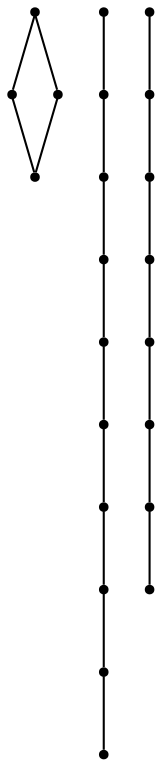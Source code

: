 graph {
  node [shape=point,comment="{\"directed\":false,\"doi\":\"10.1007/978-3-030-35802-0_3\",\"figure\":\"3 (3)\"}"]

  v0 [pos="1631.901611943815,2245.70078507744"]
  v1 [pos="1631.901611943815,2077.5426395055447"]
  v2 [pos="1617.887996451551,2105.5718161528284"]
  v3 [pos="1617.887996451551,2161.6217758791304"]
  v4 [pos="1648.5615866154124,2161.6217758791304"]
  v5 [pos="1612.182843615695,2153.629064085337"]
  v6 [pos="1505.7816160501472,2153.629064085337"]
  v7 [pos="1612.1828436156952,2231.690393537931"]
  v8 [pos="1603.8764157886533,2147.6113843396215"]
  v9 [pos="1513.2619031544577,2147.6113843396215"]
  v10 [pos="1603.8764157886533,2221.1805014912325"]
  v11 [pos="1568.5842080821399,2210.795622741589"]
  v12 [pos="1568.5842080821399,2161.684346115296"]
  v13 [pos="1561.9998817831927,2259.0694501704193"]
  v14 [pos="1561.8363323728738,2231.690393537931"]
  v15 [pos="1561.8363323728738,2091.5573550044633"]
  v16 [pos="1561.4988050517334,2064.1742287631187"]
  v17 [pos="1513.2619031544577,2105.5718161528284"]
  v18 [pos="1505.7816160501472,2091.5573550044633"]
  v19 [pos="1491.7689543841489,2077.5426395055447"]
  v20 [pos="1491.7689543841489,2245.70078507744"]
  v21 [pos="1480.3994406823901,2161.6217758791304"]

  v0 -- v1 [id="-1",pos="1631.901611943815,2245.70078507744 1631.901611943815,2077.5426395055447 1631.901611943815,2077.5426395055447 1631.901611943815,2077.5426395055447"]
  v2 -- v3 [id="-2",pos="1617.887996451551,2105.5718161528284 1617.887996451551,2161.6217758791304 1617.887996451551,2161.6217758791304 1617.887996451551,2161.6217758791304"]
  v3 -- v4 [id="-3",pos="1617.887996451551,2161.6217758791304 1648.5615866154124,2161.6217758791304 1648.5615866154124,2161.6217758791304 1648.5615866154124,2161.6217758791304"]
  v5 -- v6 [id="-4",pos="1612.182843615695,2153.629064085337 1505.7816160501472,2153.629064085337 1505.7816160501472,2153.629064085337 1505.7816160501472,2153.629064085337"]
  v7 -- v5 [id="-5",pos="1612.1828436156952,2231.690393537931 1612.182843615695,2153.629064085337 1612.182843615695,2153.629064085337 1612.182843615695,2153.629064085337"]
  v8 -- v9 [id="-6",pos="1603.8764157886533,2147.6113843396215 1513.2619031544577,2147.6113843396215 1513.2619031544577,2147.6113843396215 1513.2619031544577,2147.6113843396215"]
  v10 -- v8 [id="-7",pos="1603.8764157886533,2221.1805014912325 1603.8764157886533,2147.6113843396215 1603.8764157886533,2147.6113843396215 1603.8764157886533,2147.6113843396215"]
  v11 -- v10 [id="-8",pos="1568.5842080821399,2210.795622741589 1568.5789938318887,2221.1805014912325 1568.5789938318887,2221.1805014912325 1568.5789938318887,2221.1805014912325 1603.8764157886533,2221.1805014912325 1603.8764157886533,2221.1805014912325 1603.8764157886533,2221.1805014912325"]
  v12 -- v11 [id="-9",pos="1568.5842080821399,2161.684346115296 1568.5842080821399,2210.795622741589 1568.5842080821399,2210.795622741589 1568.5842080821399,2210.795622741589"]
  v13 -- v14 [id="-10",pos="1561.9998817831927,2259.0694501704193 1561.8363323728738,2231.690393537931 1561.8363323728738,2231.690393537931 1561.8363323728738,2231.690393537931"]
  v15 -- v16 [id="-11",pos="1561.8363323728738,2091.5573550044633 1561.4988050517334,2064.1742287631187 1561.4988050517334,2064.1742287631187 1561.4988050517334,2064.1742287631187"]
  v14 -- v7 [id="-12",pos="1561.8363323728738,2231.690393537931 1612.1828436156952,2231.690393537931 1612.1828436156952,2231.690393537931 1612.1828436156952,2231.690393537931"]
  v21 -- v12 [id="-13",pos="1480.3994406823901,2161.6217758791304 1568.5842080821399,2161.684346115296 1568.5842080821399,2161.684346115296 1568.5842080821399,2161.684346115296"]
  v17 -- v2 [id="-14",pos="1513.2619031544577,2105.5718161528284 1617.887996451551,2105.5718161528284 1617.887996451551,2105.5718161528284 1617.887996451551,2105.5718161528284"]
  v9 -- v17 [id="-15",pos="1513.2619031544577,2147.6113843396215 1513.2619031544577,2105.5718161528284 1513.2619031544577,2105.5718161528284 1513.2619031544577,2105.5718161528284"]
  v18 -- v15 [id="-16",pos="1505.7816160501472,2091.5573550044633 1561.8363323728738,2091.5573550044633 1561.8363323728738,2091.5573550044633 1561.8363323728738,2091.5573550044633"]
  v20 -- v0 [id="-17",pos="1491.7689543841489,2245.70078507744 1631.901611943815,2245.70078507744 1631.901611943815,2245.70078507744 1631.901611943815,2245.70078507744"]
  v20 -- v19 [id="-18",pos="1491.7689543841489,2245.70078507744 1491.7689543841489,2077.5426395055447 1491.7689543841489,2077.5426395055447 1491.7689543841489,2077.5426395055447"]
  v19 -- v1 [id="-19",pos="1491.7689543841489,2077.5426395055447 1631.901611943815,2077.5426395055447 1631.901611943815,2077.5426395055447 1631.901611943815,2077.5426395055447"]
  v6 -- v18 [id="-20",pos="1505.7816160501472,2153.629064085337 1505.7816160501472,2091.5573550044633 1505.7816160501472,2091.5573550044633 1505.7816160501472,2091.5573550044633"]
}